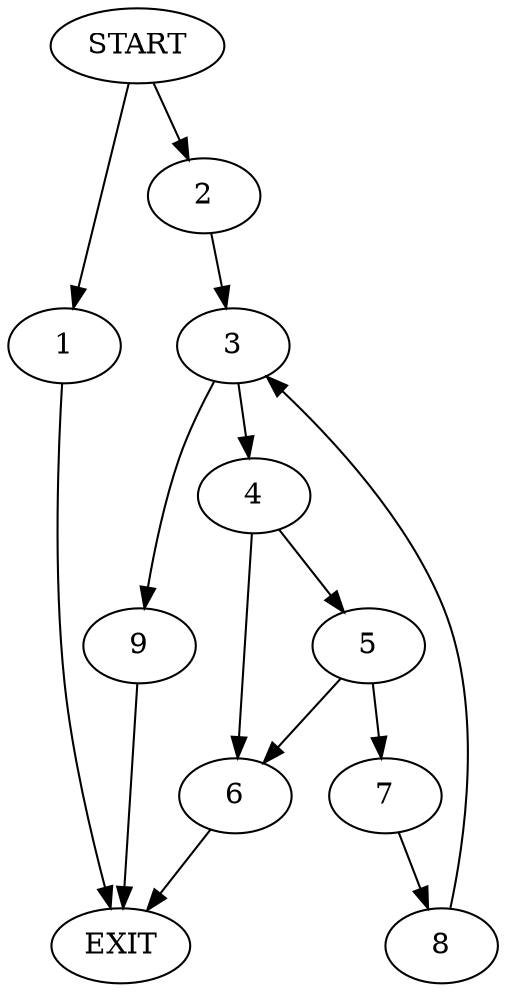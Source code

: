 digraph { 
0 [label="START"];
1;
2;
3;
4;
5;
6;
7;
8;
9;
10[label="EXIT"];
0 -> 1;
0 -> 2;
1 -> 10;
2 -> 3;
3 -> 4;
3 -> 9;
4 -> 6;
4 -> 5;
5 -> 6;
5 -> 7;
6 -> 10;
7 -> 8;
8 -> 3;
9 -> 10;
}